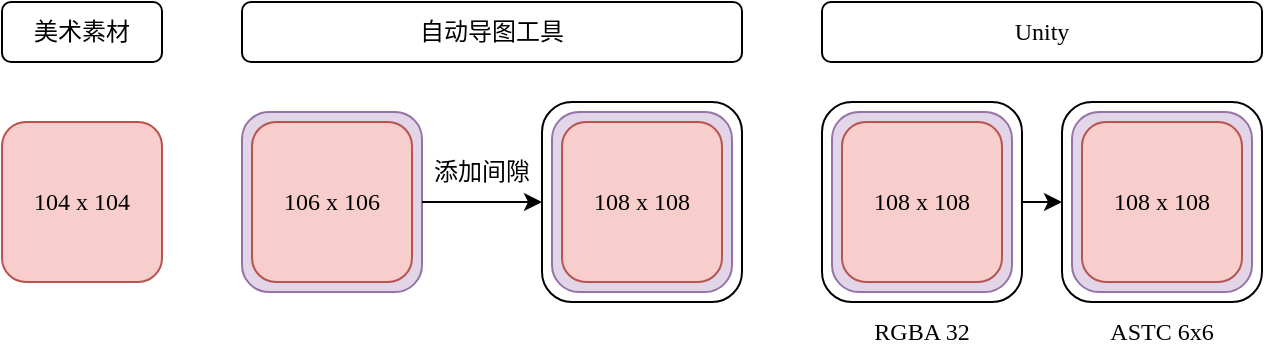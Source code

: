 <mxfile version="21.7.2" type="github">
  <diagram id="C5RBs43oDa-KdzZeNtuy" name="Page-1">
    <mxGraphModel dx="1688" dy="964" grid="1" gridSize="10" guides="1" tooltips="1" connect="1" arrows="1" fold="1" page="1" pageScale="1" pageWidth="827" pageHeight="1169" math="0" shadow="0">
      <root>
        <mxCell id="WIyWlLk6GJQsqaUBKTNV-0" />
        <mxCell id="WIyWlLk6GJQsqaUBKTNV-1" parent="WIyWlLk6GJQsqaUBKTNV-0" />
        <mxCell id="2iJt_lVHC3lyq4W-ZF9s-17" value="104 x 104" style="rounded=1;whiteSpace=wrap;html=1;fontSize=12;glass=0;strokeWidth=1;shadow=0;fillColor=#f8cecc;strokeColor=#b85450;fontFamily=Verdana;" parent="WIyWlLk6GJQsqaUBKTNV-1" vertex="1">
          <mxGeometry x="98" y="730" width="80" height="80" as="geometry" />
        </mxCell>
        <mxCell id="2iJt_lVHC3lyq4W-ZF9s-18" value="美术素材" style="rounded=1;whiteSpace=wrap;html=1;fontSize=12;glass=0;strokeWidth=1;shadow=0;fontFamily=Helvetica;" parent="WIyWlLk6GJQsqaUBKTNV-1" vertex="1">
          <mxGeometry x="98" y="670" width="80" height="30" as="geometry" />
        </mxCell>
        <mxCell id="2iJt_lVHC3lyq4W-ZF9s-19" value="自动导图工具" style="rounded=1;whiteSpace=wrap;html=1;fontSize=12;glass=0;strokeWidth=1;shadow=0;fontFamily=Verdana;" parent="WIyWlLk6GJQsqaUBKTNV-1" vertex="1">
          <mxGeometry x="218" y="670" width="250" height="30" as="geometry" />
        </mxCell>
        <mxCell id="2iJt_lVHC3lyq4W-ZF9s-20" value="Unity" style="rounded=1;whiteSpace=wrap;html=1;fontSize=12;glass=0;strokeWidth=1;shadow=0;fontFamily=Verdana;" parent="WIyWlLk6GJQsqaUBKTNV-1" vertex="1">
          <mxGeometry x="508" y="670" width="220" height="30" as="geometry" />
        </mxCell>
        <mxCell id="2iJt_lVHC3lyq4W-ZF9s-21" value="" style="group;fontFamily=Verdana;" parent="WIyWlLk6GJQsqaUBKTNV-1" vertex="1" connectable="0">
          <mxGeometry x="368" y="720" width="100" height="100" as="geometry" />
        </mxCell>
        <mxCell id="2iJt_lVHC3lyq4W-ZF9s-22" value="" style="rounded=1;whiteSpace=wrap;html=1;fontSize=12;glass=0;strokeWidth=1;shadow=0;fontFamily=Helvetica;" parent="2iJt_lVHC3lyq4W-ZF9s-21" vertex="1">
          <mxGeometry width="100" height="100" as="geometry" />
        </mxCell>
        <mxCell id="2iJt_lVHC3lyq4W-ZF9s-23" value="104 x 104" style="rounded=1;whiteSpace=wrap;html=1;fontSize=12;glass=0;strokeWidth=1;shadow=0;fillColor=#e1d5e7;strokeColor=#9673a6;fontFamily=Helvetica;" parent="2iJt_lVHC3lyq4W-ZF9s-21" vertex="1">
          <mxGeometry x="5" y="5" width="90" height="90" as="geometry" />
        </mxCell>
        <mxCell id="2iJt_lVHC3lyq4W-ZF9s-24" value="108 x 108" style="rounded=1;whiteSpace=wrap;html=1;fontSize=12;glass=0;strokeWidth=1;shadow=0;fillColor=#f8cecc;strokeColor=#b85450;fontFamily=Verdana;" parent="2iJt_lVHC3lyq4W-ZF9s-21" vertex="1">
          <mxGeometry x="10" y="10" width="80" height="80" as="geometry" />
        </mxCell>
        <mxCell id="2iJt_lVHC3lyq4W-ZF9s-25" value="" style="group;fontFamily=Verdana;" parent="WIyWlLk6GJQsqaUBKTNV-1" vertex="1" connectable="0">
          <mxGeometry x="218" y="725" width="90" height="90" as="geometry" />
        </mxCell>
        <mxCell id="2iJt_lVHC3lyq4W-ZF9s-26" value="104 x 104" style="rounded=1;whiteSpace=wrap;html=1;fontSize=12;glass=0;strokeWidth=1;shadow=0;fillColor=#e1d5e7;strokeColor=#9673a6;fontFamily=Helvetica;" parent="2iJt_lVHC3lyq4W-ZF9s-25" vertex="1">
          <mxGeometry width="90" height="90" as="geometry" />
        </mxCell>
        <mxCell id="2iJt_lVHC3lyq4W-ZF9s-27" value="106 x 106" style="rounded=1;whiteSpace=wrap;html=1;fontSize=12;glass=0;strokeWidth=1;shadow=0;fillColor=#f8cecc;strokeColor=#b85450;fontFamily=Verdana;" parent="2iJt_lVHC3lyq4W-ZF9s-25" vertex="1">
          <mxGeometry x="5" y="5" width="80" height="80" as="geometry" />
        </mxCell>
        <mxCell id="2iJt_lVHC3lyq4W-ZF9s-28" value="" style="endArrow=classic;html=1;rounded=0;exitX=1;exitY=0.5;exitDx=0;exitDy=0;entryX=0;entryY=0.5;entryDx=0;entryDy=0;fontFamily=Helvetica;" parent="WIyWlLk6GJQsqaUBKTNV-1" source="2iJt_lVHC3lyq4W-ZF9s-26" target="2iJt_lVHC3lyq4W-ZF9s-22" edge="1">
          <mxGeometry width="50" height="50" relative="1" as="geometry">
            <mxPoint x="318" y="764.67" as="sourcePoint" />
            <mxPoint x="348" y="764.67" as="targetPoint" />
          </mxGeometry>
        </mxCell>
        <mxCell id="2iJt_lVHC3lyq4W-ZF9s-29" value="添加间隙" style="text;html=1;strokeColor=none;fillColor=none;align=center;verticalAlign=middle;whiteSpace=wrap;rounded=0;fontFamily=Verdana;" parent="WIyWlLk6GJQsqaUBKTNV-1" vertex="1">
          <mxGeometry x="308" y="740" width="60" height="30" as="geometry" />
        </mxCell>
        <mxCell id="2iJt_lVHC3lyq4W-ZF9s-30" value="" style="group;fontFamily=Verdana;" parent="WIyWlLk6GJQsqaUBKTNV-1" vertex="1" connectable="0">
          <mxGeometry x="508" y="720" width="100" height="100" as="geometry" />
        </mxCell>
        <mxCell id="2iJt_lVHC3lyq4W-ZF9s-31" value="" style="rounded=1;whiteSpace=wrap;html=1;fontSize=12;glass=0;strokeWidth=1;shadow=0;fontFamily=Helvetica;" parent="2iJt_lVHC3lyq4W-ZF9s-30" vertex="1">
          <mxGeometry width="100" height="100" as="geometry" />
        </mxCell>
        <mxCell id="2iJt_lVHC3lyq4W-ZF9s-32" value="104 x 104" style="rounded=1;whiteSpace=wrap;html=1;fontSize=12;glass=0;strokeWidth=1;shadow=0;fillColor=#e1d5e7;strokeColor=#9673a6;fontFamily=Helvetica;" parent="2iJt_lVHC3lyq4W-ZF9s-30" vertex="1">
          <mxGeometry x="5" y="5" width="90" height="90" as="geometry" />
        </mxCell>
        <mxCell id="2iJt_lVHC3lyq4W-ZF9s-33" value="108 x 108" style="rounded=1;whiteSpace=wrap;html=1;fontSize=12;glass=0;strokeWidth=1;shadow=0;fillColor=#f8cecc;strokeColor=#b85450;fontFamily=Verdana;" parent="2iJt_lVHC3lyq4W-ZF9s-30" vertex="1">
          <mxGeometry x="10" y="10" width="80" height="80" as="geometry" />
        </mxCell>
        <mxCell id="2iJt_lVHC3lyq4W-ZF9s-34" value="RGBA 32" style="text;html=1;strokeColor=none;fillColor=none;align=center;verticalAlign=middle;whiteSpace=wrap;rounded=0;fontFamily=Verdana;" parent="WIyWlLk6GJQsqaUBKTNV-1" vertex="1">
          <mxGeometry x="528" y="820" width="60" height="30" as="geometry" />
        </mxCell>
        <mxCell id="2iJt_lVHC3lyq4W-ZF9s-35" value="" style="group;fontFamily=Verdana;" parent="WIyWlLk6GJQsqaUBKTNV-1" vertex="1" connectable="0">
          <mxGeometry x="628" y="720" width="100" height="100" as="geometry" />
        </mxCell>
        <mxCell id="2iJt_lVHC3lyq4W-ZF9s-36" value="" style="rounded=1;whiteSpace=wrap;html=1;fontSize=12;glass=0;strokeWidth=1;shadow=0;fontFamily=Helvetica;" parent="2iJt_lVHC3lyq4W-ZF9s-35" vertex="1">
          <mxGeometry width="100" height="100" as="geometry" />
        </mxCell>
        <mxCell id="2iJt_lVHC3lyq4W-ZF9s-37" value="104 x 104" style="rounded=1;whiteSpace=wrap;html=1;fontSize=12;glass=0;strokeWidth=1;shadow=0;fillColor=#e1d5e7;strokeColor=#9673a6;fontFamily=Helvetica;" parent="2iJt_lVHC3lyq4W-ZF9s-35" vertex="1">
          <mxGeometry x="5" y="5" width="90" height="90" as="geometry" />
        </mxCell>
        <mxCell id="2iJt_lVHC3lyq4W-ZF9s-38" value="108 x 108" style="rounded=1;whiteSpace=wrap;html=1;fontSize=12;glass=0;strokeWidth=1;shadow=0;fillColor=#f8cecc;strokeColor=#b85450;fontFamily=Verdana;" parent="2iJt_lVHC3lyq4W-ZF9s-35" vertex="1">
          <mxGeometry x="10" y="10" width="80" height="80" as="geometry" />
        </mxCell>
        <mxCell id="2iJt_lVHC3lyq4W-ZF9s-39" value="ASTC 6x6" style="text;html=1;strokeColor=none;fillColor=none;align=center;verticalAlign=middle;whiteSpace=wrap;rounded=0;fontFamily=Verdana;" parent="WIyWlLk6GJQsqaUBKTNV-1" vertex="1">
          <mxGeometry x="643" y="820" width="70" height="30" as="geometry" />
        </mxCell>
        <mxCell id="MaootTwoAdG-g2rPgrC9-1" value="" style="endArrow=classic;html=1;rounded=0;exitX=1;exitY=0.5;exitDx=0;exitDy=0;entryX=0;entryY=0.5;entryDx=0;entryDy=0;" edge="1" parent="WIyWlLk6GJQsqaUBKTNV-1" source="2iJt_lVHC3lyq4W-ZF9s-31" target="2iJt_lVHC3lyq4W-ZF9s-36">
          <mxGeometry width="50" height="50" relative="1" as="geometry">
            <mxPoint x="408" y="870" as="sourcePoint" />
            <mxPoint x="458" y="820" as="targetPoint" />
          </mxGeometry>
        </mxCell>
      </root>
    </mxGraphModel>
  </diagram>
</mxfile>
